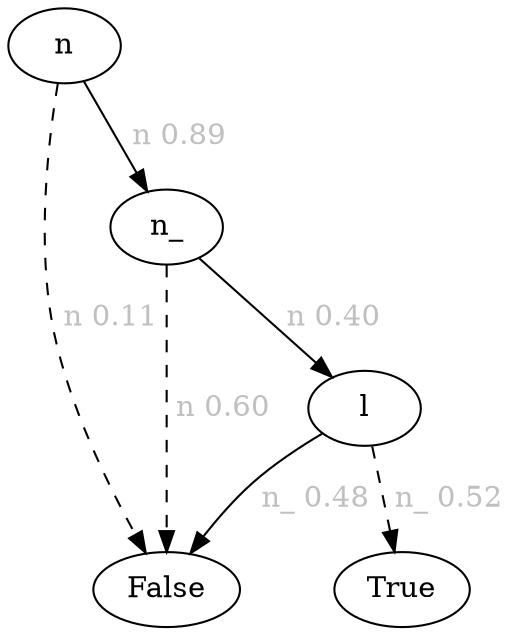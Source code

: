 digraph{2202465564112[label=n]2202465563600[label="False"]
2202465564112 -> 2202465563600[style=dashed label=" n 0.11\n" fontcolor = gray]
2202465564688[label="n_"]
2202465564112 -> 2202465564688 [label=" n 0.89\n" fontcolor = gray]
2202465563600[label="False"]
2202465564688 -> 2202465563600[style=dashed label=" n 0.60\n" fontcolor = gray]
2202465565200[label="l"]
2202465564688 -> 2202465565200 [label=" n 0.40\n" fontcolor = gray]
2202465563792[label="True"]
2202465565200 -> 2202465563792[style=dashed label=" n_ 0.52\n" fontcolor = gray]
2202465563600[label="False"]
2202465565200 -> 2202465563600 [label=" n_ 0.48\n" fontcolor = gray]
}